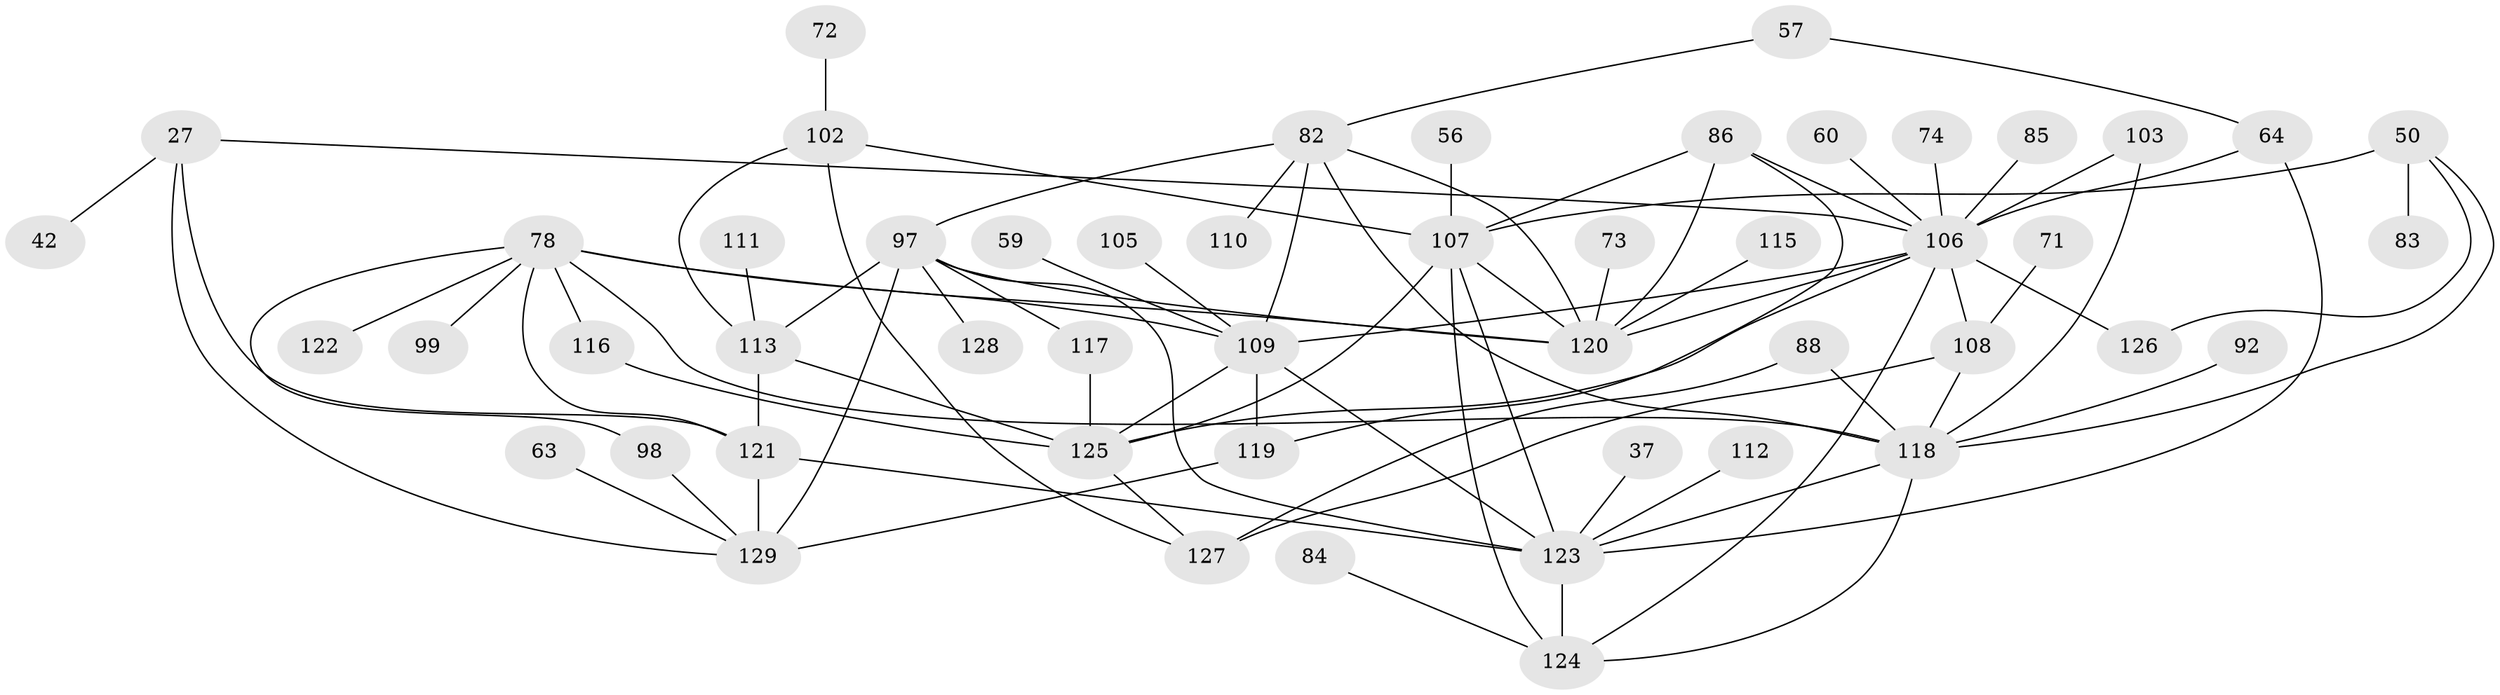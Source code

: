 // original degree distribution, {5: 0.09302325581395349, 8: 0.007751937984496124, 4: 0.17054263565891473, 3: 0.20930232558139536, 2: 0.2248062015503876, 6: 0.03875968992248062, 7: 0.023255813953488372, 1: 0.2248062015503876, 9: 0.007751937984496124}
// Generated by graph-tools (version 1.1) at 2025/45/03/04/25 21:45:55]
// undirected, 51 vertices, 85 edges
graph export_dot {
graph [start="1"]
  node [color=gray90,style=filled];
  27 [super="+1"];
  37;
  42;
  50 [super="+39"];
  56;
  57;
  59;
  60 [super="+7"];
  63;
  64 [super="+29"];
  71;
  72;
  73;
  74;
  78 [super="+14"];
  82 [super="+20+38+43"];
  83;
  84;
  85 [super="+51"];
  86 [super="+53"];
  88 [super="+16"];
  92 [super="+54"];
  97 [super="+12+96+95"];
  98;
  99;
  102 [super="+65"];
  103;
  105;
  106 [super="+22+8+34"];
  107 [super="+24+46+49"];
  108 [super="+93+45"];
  109 [super="+100+104"];
  110;
  111;
  112;
  113 [super="+58"];
  115;
  116;
  117 [super="+75"];
  118 [super="+31+87+62+9"];
  119 [super="+67"];
  120 [super="+90+91"];
  121 [super="+28"];
  122;
  123 [super="+48+33+77"];
  124 [super="+66+89+94"];
  125 [super="+114"];
  126;
  127 [super="+18"];
  128;
  129 [super="+47+81"];
  27 -- 42;
  27 -- 121 [weight=2];
  27 -- 106 [weight=3];
  27 -- 129;
  37 -- 123;
  50 -- 83;
  50 -- 107 [weight=2];
  50 -- 118;
  50 -- 126;
  56 -- 107;
  57 -- 64;
  57 -- 82;
  59 -- 109;
  60 -- 106;
  63 -- 129;
  64 -- 123 [weight=3];
  64 -- 106 [weight=2];
  71 -- 108;
  72 -- 102;
  73 -- 120;
  74 -- 106;
  78 -- 116;
  78 -- 121 [weight=2];
  78 -- 98;
  78 -- 99;
  78 -- 118 [weight=2];
  78 -- 122;
  78 -- 109;
  78 -- 120;
  82 -- 118;
  82 -- 97 [weight=2];
  82 -- 109;
  82 -- 110;
  82 -- 120;
  84 -- 124;
  85 -- 106;
  86 -- 119 [weight=2];
  86 -- 107 [weight=2];
  86 -- 106 [weight=2];
  86 -- 120;
  88 -- 118 [weight=3];
  88 -- 127;
  92 -- 118;
  97 -- 120 [weight=2];
  97 -- 123;
  97 -- 128;
  97 -- 113;
  97 -- 129;
  97 -- 117;
  98 -- 129;
  102 -- 113;
  102 -- 107;
  102 -- 127;
  103 -- 118;
  103 -- 106;
  105 -- 109;
  106 -- 126;
  106 -- 109;
  106 -- 125 [weight=2];
  106 -- 124;
  106 -- 120 [weight=2];
  106 -- 108;
  107 -- 120 [weight=2];
  107 -- 123 [weight=2];
  107 -- 125;
  107 -- 124;
  108 -- 118;
  108 -- 127 [weight=2];
  109 -- 123 [weight=3];
  109 -- 119;
  109 -- 125 [weight=2];
  111 -- 113;
  112 -- 123;
  113 -- 125;
  113 -- 121;
  115 -- 120;
  116 -- 125;
  117 -- 125;
  118 -- 123;
  118 -- 124;
  119 -- 129 [weight=2];
  121 -- 123 [weight=3];
  121 -- 129 [weight=2];
  123 -- 124 [weight=2];
  125 -- 127;
}
